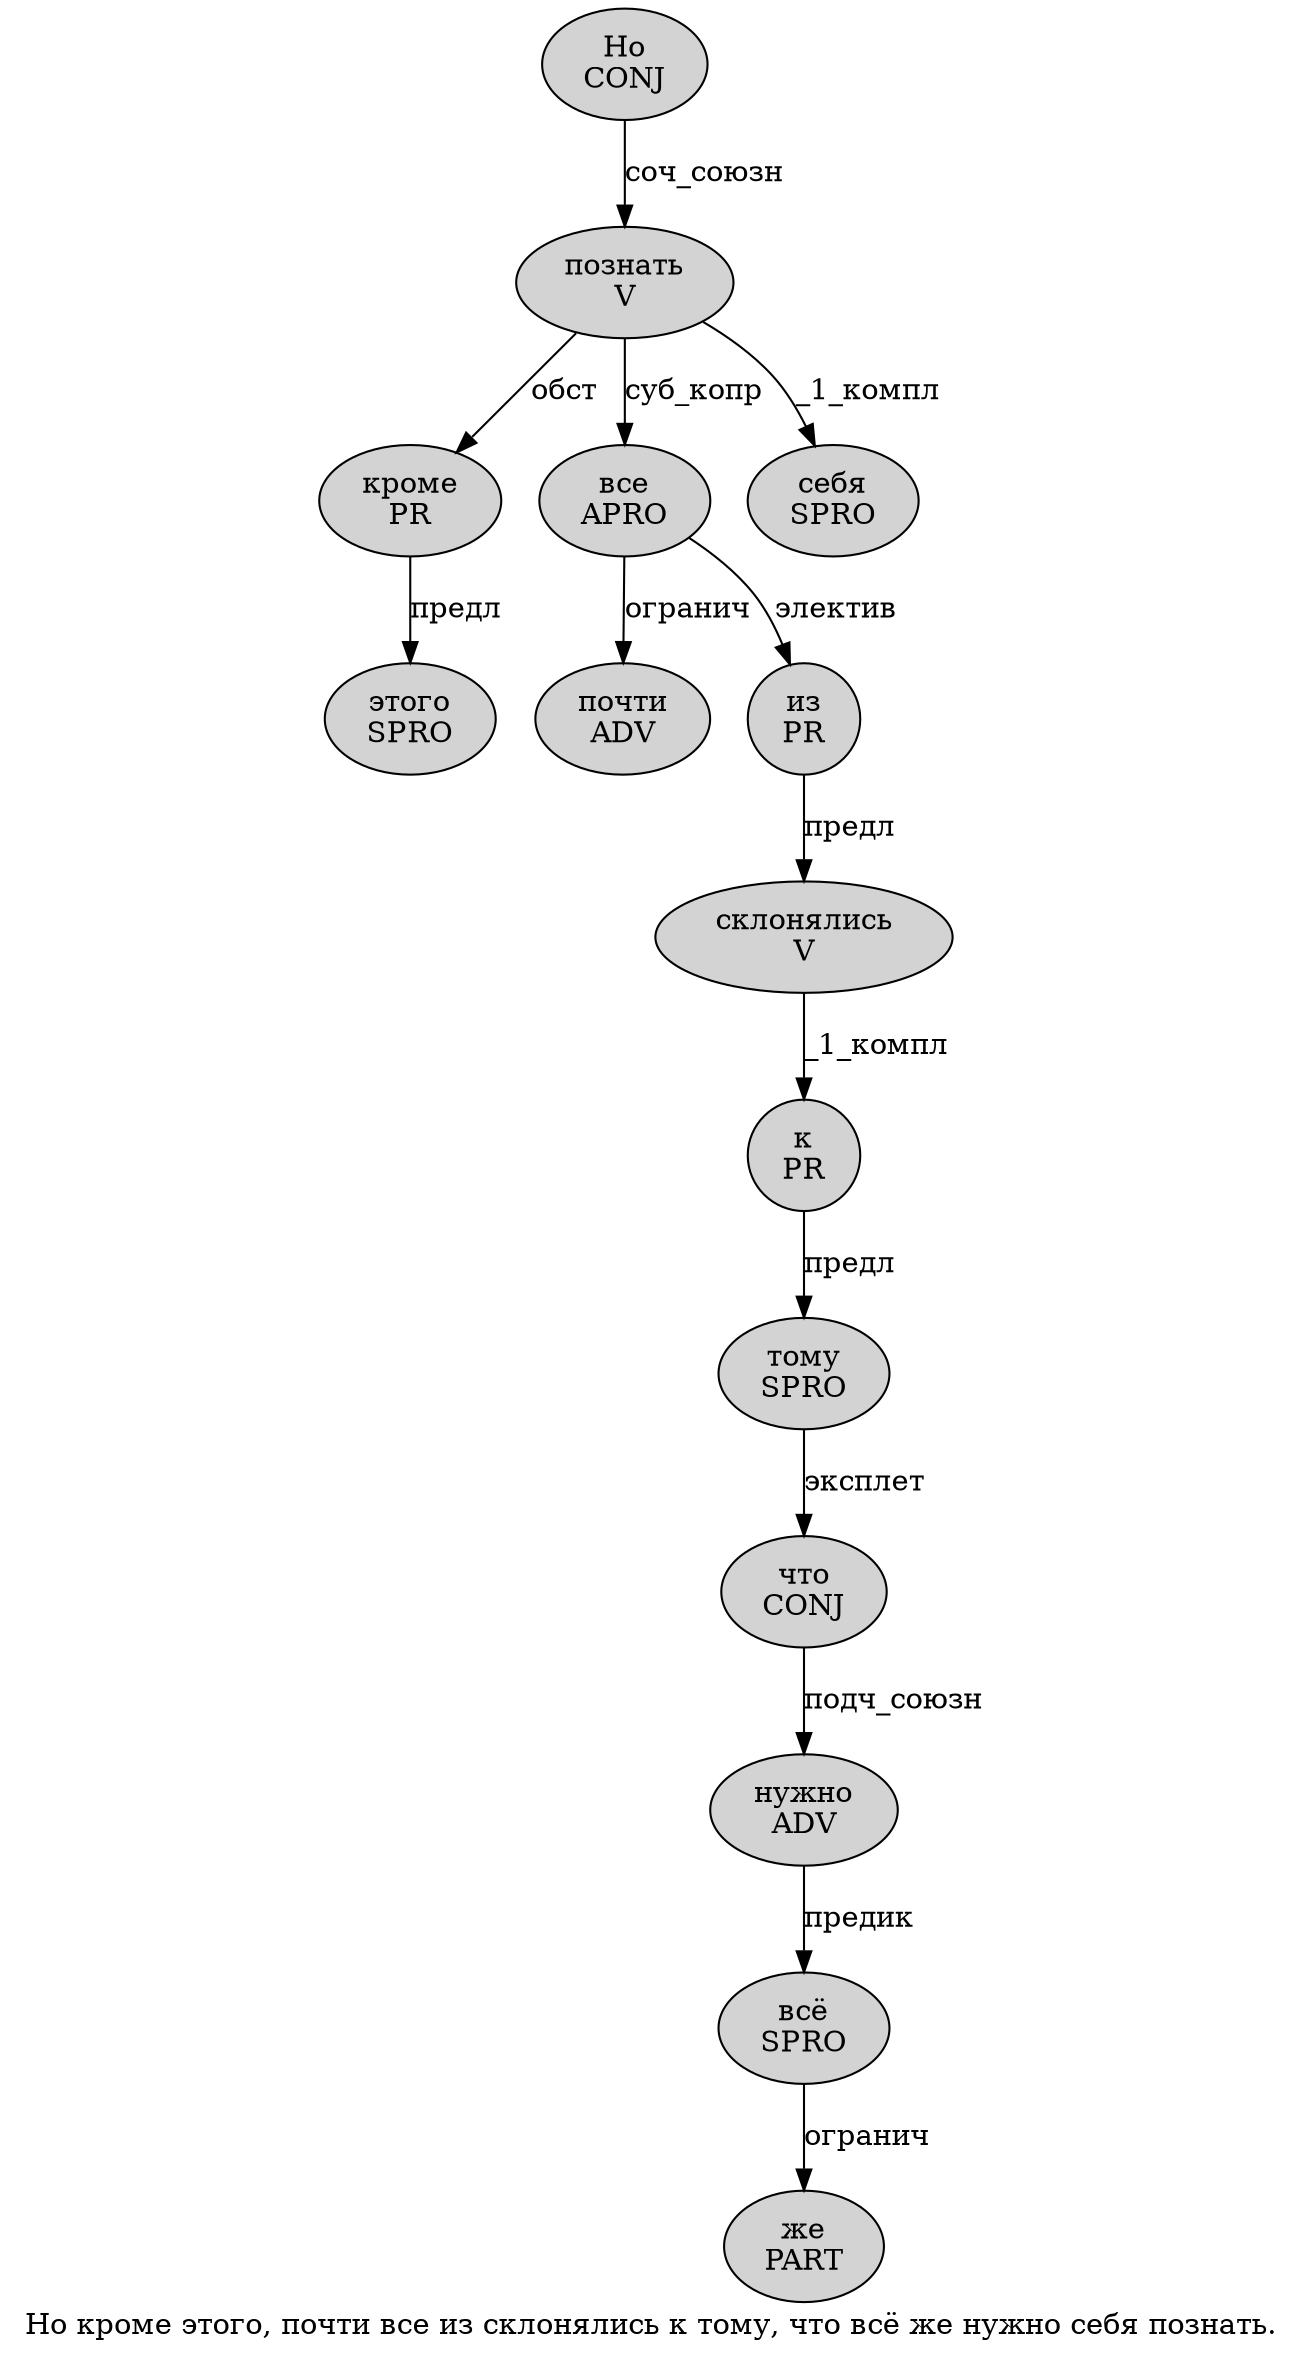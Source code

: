 digraph SENTENCE_2106 {
	graph [label="Но кроме этого, почти все из склонялись к тому, что всё же нужно себя познать."]
	node [style=filled]
		0 [label="Но
CONJ" color="" fillcolor=lightgray penwidth=1 shape=ellipse]
		1 [label="кроме
PR" color="" fillcolor=lightgray penwidth=1 shape=ellipse]
		2 [label="этого
SPRO" color="" fillcolor=lightgray penwidth=1 shape=ellipse]
		4 [label="почти
ADV" color="" fillcolor=lightgray penwidth=1 shape=ellipse]
		5 [label="все
APRO" color="" fillcolor=lightgray penwidth=1 shape=ellipse]
		6 [label="из
PR" color="" fillcolor=lightgray penwidth=1 shape=ellipse]
		7 [label="склонялись
V" color="" fillcolor=lightgray penwidth=1 shape=ellipse]
		8 [label="к
PR" color="" fillcolor=lightgray penwidth=1 shape=ellipse]
		9 [label="тому
SPRO" color="" fillcolor=lightgray penwidth=1 shape=ellipse]
		11 [label="что
CONJ" color="" fillcolor=lightgray penwidth=1 shape=ellipse]
		12 [label="всё
SPRO" color="" fillcolor=lightgray penwidth=1 shape=ellipse]
		13 [label="же
PART" color="" fillcolor=lightgray penwidth=1 shape=ellipse]
		14 [label="нужно
ADV" color="" fillcolor=lightgray penwidth=1 shape=ellipse]
		15 [label="себя
SPRO" color="" fillcolor=lightgray penwidth=1 shape=ellipse]
		16 [label="познать
V" color="" fillcolor=lightgray penwidth=1 shape=ellipse]
			8 -> 9 [label="предл"]
			16 -> 1 [label="обст"]
			16 -> 5 [label="суб_копр"]
			16 -> 15 [label="_1_компл"]
			11 -> 14 [label="подч_союзн"]
			14 -> 12 [label="предик"]
			0 -> 16 [label="соч_союзн"]
			7 -> 8 [label="_1_компл"]
			6 -> 7 [label="предл"]
			5 -> 4 [label="огранич"]
			5 -> 6 [label="электив"]
			1 -> 2 [label="предл"]
			9 -> 11 [label="эксплет"]
			12 -> 13 [label="огранич"]
}